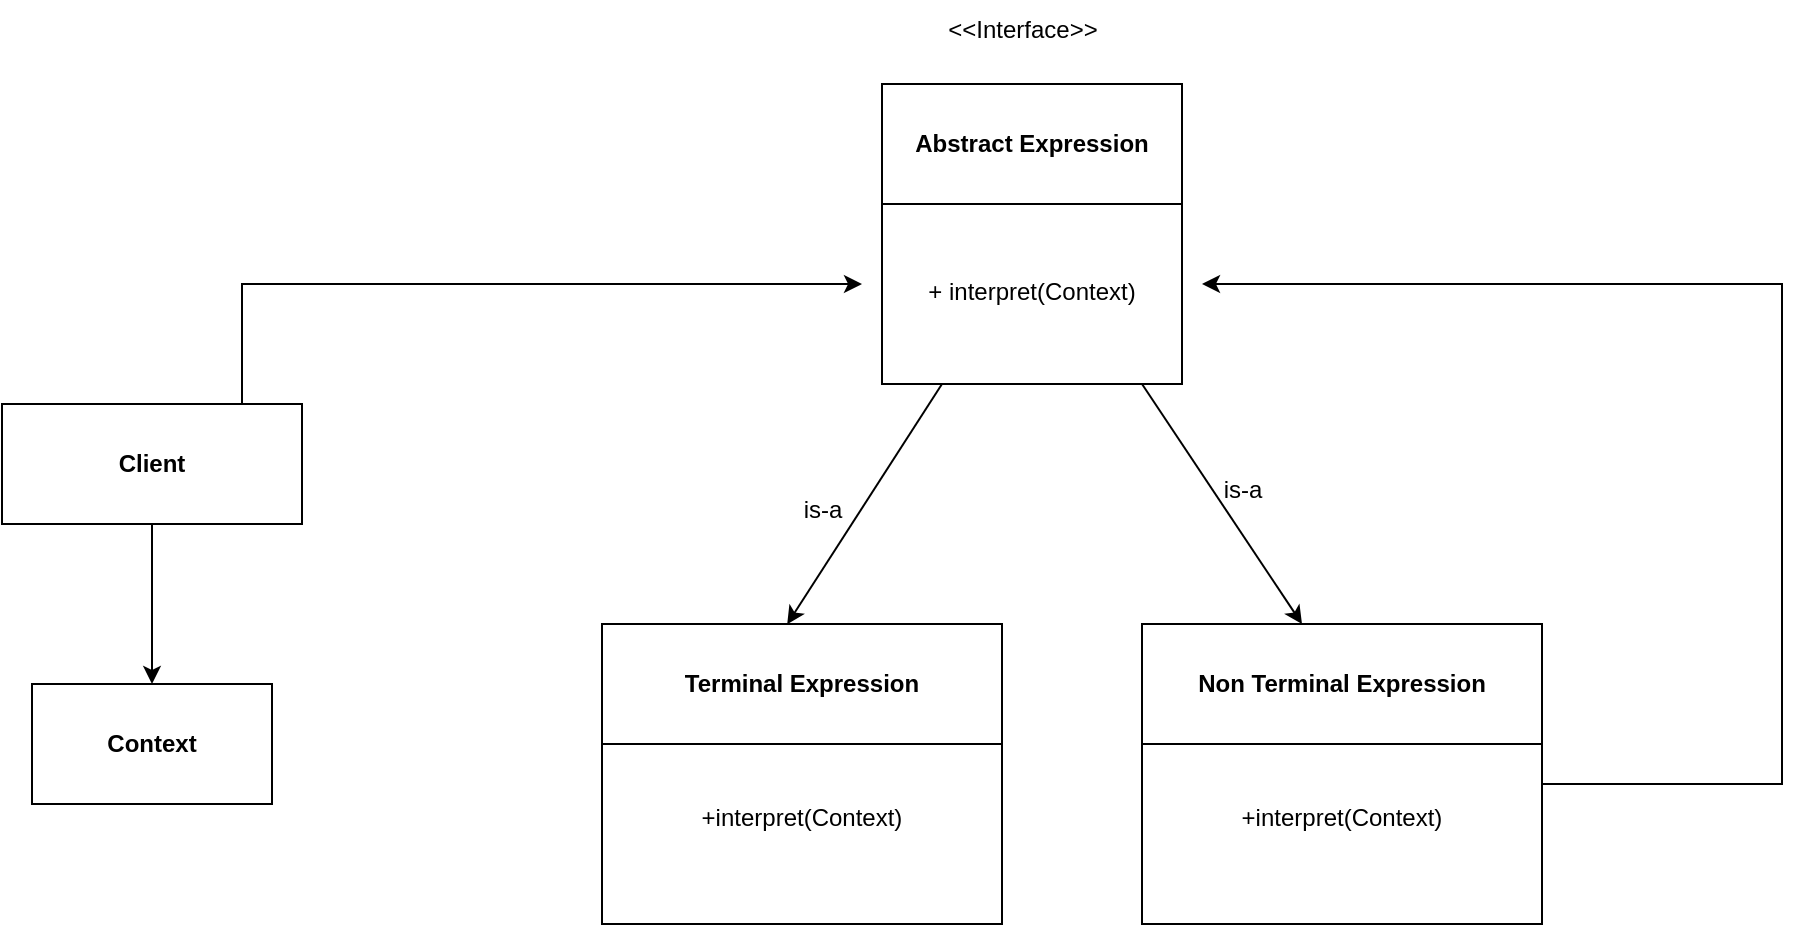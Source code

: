 <mxfile version="24.5.2" type="device">
  <diagram name="Page-1" id="S8YTOZrHcixdIfj45pyo">
    <mxGraphModel dx="2071" dy="759" grid="1" gridSize="10" guides="1" tooltips="1" connect="1" arrows="1" fold="1" page="1" pageScale="1" pageWidth="850" pageHeight="1100" math="0" shadow="0">
      <root>
        <mxCell id="0" />
        <mxCell id="1" parent="0" />
        <mxCell id="y_LOewsV7nvVLv3fSRSS-29" value="&lt;div&gt;&lt;br&gt;&lt;/div&gt;&lt;div&gt;&lt;br&gt;&lt;/div&gt;&lt;div&gt;&lt;br&gt;&lt;/div&gt;&lt;div&gt;&lt;br&gt;&lt;/div&gt;+ interpret(Context)" style="whiteSpace=wrap;html=1;aspect=fixed;align=center;" vertex="1" parent="1">
          <mxGeometry x="340" y="100" width="150" height="150" as="geometry" />
        </mxCell>
        <mxCell id="y_LOewsV7nvVLv3fSRSS-35" value="&lt;div&gt;&lt;br&gt;&lt;/div&gt;&lt;div&gt;&lt;br&gt;&lt;/div&gt;&lt;div&gt;&lt;br&gt;&lt;/div&gt;&lt;div&gt;+interpret(Context)&lt;/div&gt;" style="rounded=0;whiteSpace=wrap;html=1;" vertex="1" parent="1">
          <mxGeometry x="200" y="370" width="200" height="150" as="geometry" />
        </mxCell>
        <mxCell id="y_LOewsV7nvVLv3fSRSS-36" value="&lt;div&gt;&lt;br&gt;&lt;/div&gt;&lt;div&gt;&lt;br&gt;&lt;/div&gt;&lt;div&gt;&lt;br&gt;&lt;/div&gt;&lt;div&gt;&lt;div&gt;+interpret(Context)&lt;/div&gt;&lt;/div&gt;" style="rounded=0;whiteSpace=wrap;html=1;" vertex="1" parent="1">
          <mxGeometry x="470" y="370" width="200" height="150" as="geometry" />
        </mxCell>
        <mxCell id="y_LOewsV7nvVLv3fSRSS-37" value="&lt;b&gt;Terminal Expression&lt;/b&gt;" style="rounded=0;whiteSpace=wrap;html=1;" vertex="1" parent="1">
          <mxGeometry x="200" y="370" width="200" height="60" as="geometry" />
        </mxCell>
        <mxCell id="y_LOewsV7nvVLv3fSRSS-38" value="&lt;b&gt;Non Terminal Expression&lt;/b&gt;" style="rounded=0;whiteSpace=wrap;html=1;" vertex="1" parent="1">
          <mxGeometry x="470" y="370" width="200" height="60" as="geometry" />
        </mxCell>
        <mxCell id="y_LOewsV7nvVLv3fSRSS-39" value="&lt;b&gt;Abstract Expression&lt;/b&gt;" style="rounded=0;whiteSpace=wrap;html=1;" vertex="1" parent="1">
          <mxGeometry x="340" y="100" width="150" height="60" as="geometry" />
        </mxCell>
        <mxCell id="y_LOewsV7nvVLv3fSRSS-43" value="" style="edgeStyle=orthogonalEdgeStyle;rounded=0;orthogonalLoop=1;jettySize=auto;html=1;" edge="1" parent="1" source="y_LOewsV7nvVLv3fSRSS-40" target="y_LOewsV7nvVLv3fSRSS-42">
          <mxGeometry relative="1" as="geometry" />
        </mxCell>
        <mxCell id="y_LOewsV7nvVLv3fSRSS-40" value="&lt;b&gt;Client&lt;/b&gt;" style="rounded=0;whiteSpace=wrap;html=1;" vertex="1" parent="1">
          <mxGeometry x="-100" y="260" width="150" height="60" as="geometry" />
        </mxCell>
        <mxCell id="y_LOewsV7nvVLv3fSRSS-42" value="&lt;b&gt;Context&lt;/b&gt;" style="whiteSpace=wrap;html=1;rounded=0;" vertex="1" parent="1">
          <mxGeometry x="-85" y="400" width="120" height="60" as="geometry" />
        </mxCell>
        <mxCell id="y_LOewsV7nvVLv3fSRSS-44" value="" style="endArrow=classic;html=1;rounded=0;" edge="1" parent="1" target="y_LOewsV7nvVLv3fSRSS-38">
          <mxGeometry width="50" height="50" relative="1" as="geometry">
            <mxPoint x="470" y="250" as="sourcePoint" />
            <mxPoint x="520" y="200" as="targetPoint" />
          </mxGeometry>
        </mxCell>
        <mxCell id="y_LOewsV7nvVLv3fSRSS-45" value="" style="endArrow=classic;html=1;rounded=0;entryX=0.463;entryY=0.002;entryDx=0;entryDy=0;entryPerimeter=0;" edge="1" parent="1" target="y_LOewsV7nvVLv3fSRSS-37">
          <mxGeometry width="50" height="50" relative="1" as="geometry">
            <mxPoint x="370" y="250" as="sourcePoint" />
            <mxPoint x="450" y="370" as="targetPoint" />
          </mxGeometry>
        </mxCell>
        <mxCell id="y_LOewsV7nvVLv3fSRSS-46" value="is-a" style="text;html=1;align=center;verticalAlign=middle;resizable=0;points=[];autosize=1;strokeColor=none;fillColor=none;" vertex="1" parent="1">
          <mxGeometry x="290" y="298" width="40" height="30" as="geometry" />
        </mxCell>
        <mxCell id="y_LOewsV7nvVLv3fSRSS-47" value="is-a" style="text;html=1;align=center;verticalAlign=middle;resizable=0;points=[];autosize=1;strokeColor=none;fillColor=none;" vertex="1" parent="1">
          <mxGeometry x="500" y="288" width="40" height="30" as="geometry" />
        </mxCell>
        <mxCell id="y_LOewsV7nvVLv3fSRSS-48" value="" style="endArrow=classic;html=1;rounded=0;" edge="1" parent="1">
          <mxGeometry width="50" height="50" relative="1" as="geometry">
            <mxPoint x="670" y="450" as="sourcePoint" />
            <mxPoint x="500" y="200" as="targetPoint" />
            <Array as="points">
              <mxPoint x="790" y="450" />
              <mxPoint x="790" y="200" />
            </Array>
          </mxGeometry>
        </mxCell>
        <mxCell id="y_LOewsV7nvVLv3fSRSS-49" value="" style="edgeStyle=orthogonalEdgeStyle;rounded=0;orthogonalLoop=1;jettySize=auto;html=1;exitX=0.5;exitY=0;exitDx=0;exitDy=0;" edge="1" parent="1" source="y_LOewsV7nvVLv3fSRSS-40">
          <mxGeometry relative="1" as="geometry">
            <mxPoint x="-30" y="250" as="sourcePoint" />
            <mxPoint x="330" y="200" as="targetPoint" />
            <Array as="points">
              <mxPoint x="20" y="260" />
              <mxPoint x="20" y="200" />
            </Array>
          </mxGeometry>
        </mxCell>
        <mxCell id="y_LOewsV7nvVLv3fSRSS-50" value="&amp;lt;&amp;lt;Interface&amp;gt;&amp;gt;" style="text;html=1;align=center;verticalAlign=middle;resizable=0;points=[];autosize=1;strokeColor=none;fillColor=none;" vertex="1" parent="1">
          <mxGeometry x="360" y="58" width="100" height="30" as="geometry" />
        </mxCell>
      </root>
    </mxGraphModel>
  </diagram>
</mxfile>
